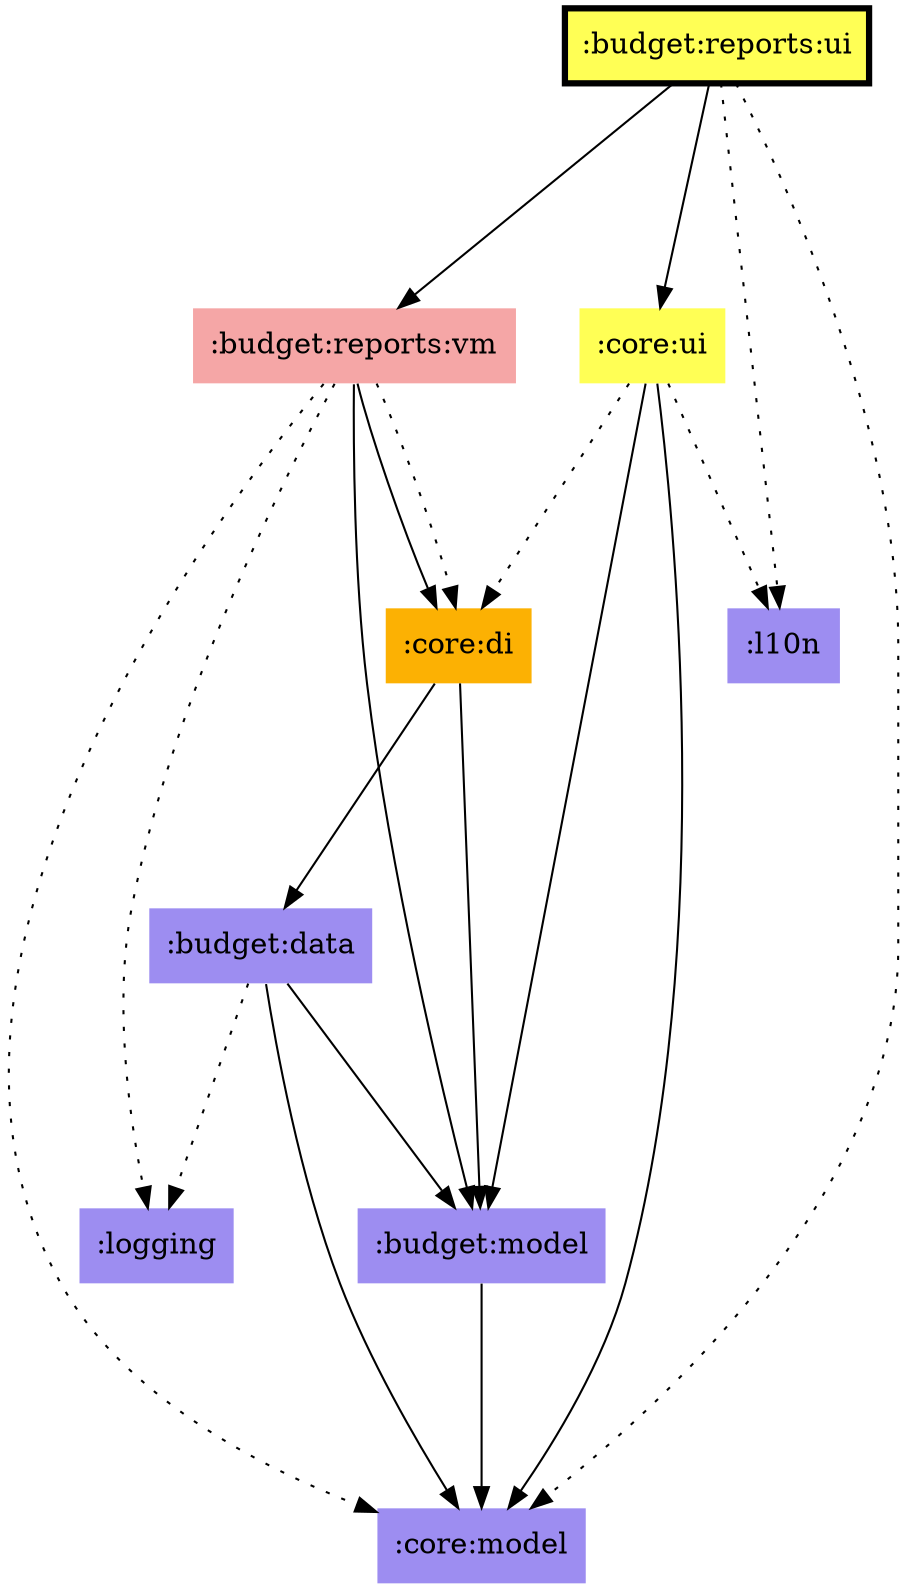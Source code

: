 digraph {
edge ["dir"="forward"]
graph ["dpi"="100","fontsize"="30","ranksep"="1.5","rankdir"="TB"]
node ["style"="filled"]
":budget:data" ["fillcolor"="#9D8DF1","shape"="none"]
":budget:model" ["fillcolor"="#9D8DF1","shape"="none"]
":budget:reports:ui" ["fillcolor"="#FFFF55","color"="black","penwidth"="3","shape"="box"]
":budget:reports:vm" ["fillcolor"="#F5A6A6","shape"="none"]
":core:di" ["fillcolor"="#FCB103","shape"="none"]
":core:model" ["fillcolor"="#9D8DF1","shape"="none"]
":core:ui" ["fillcolor"="#FFFF55","shape"="none"]
":l10n" ["fillcolor"="#9D8DF1","shape"="none"]
":logging" ["fillcolor"="#9D8DF1","shape"="none"]
":budget:data" -> ":budget:model"
":budget:data" -> ":core:model"
":budget:data" -> ":logging" ["style"="dotted"]
":budget:model" -> ":core:model"
":budget:reports:ui" -> ":budget:reports:vm"
":budget:reports:ui" -> ":core:model" ["style"="dotted"]
":budget:reports:ui" -> ":core:ui"
":budget:reports:ui" -> ":l10n" ["style"="dotted"]
":budget:reports:vm" -> ":budget:model"
":budget:reports:vm" -> ":core:di"
":budget:reports:vm" -> ":core:di" ["style"="dotted"]
":budget:reports:vm" -> ":core:model" ["style"="dotted"]
":budget:reports:vm" -> ":logging" ["style"="dotted"]
":core:di" -> ":budget:data"
":core:di" -> ":budget:model"
":core:ui" -> ":budget:model"
":core:ui" -> ":core:di" ["style"="dotted"]
":core:ui" -> ":core:model"
":core:ui" -> ":l10n" ["style"="dotted"]
}
